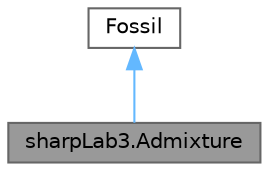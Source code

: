 digraph "sharpLab3.Admixture"
{
 // LATEX_PDF_SIZE
  bgcolor="transparent";
  edge [fontname=Helvetica,fontsize=10,labelfontname=Helvetica,labelfontsize=10];
  node [fontname=Helvetica,fontsize=10,shape=box,height=0.2,width=0.4];
  Node1 [id="Node000001",label="sharpLab3.Admixture",height=0.2,width=0.4,color="gray40", fillcolor="grey60", style="filled", fontcolor="black",tooltip="Примеси в ископаемом. Класс наследуется от Fossil inherit Fossil."];
  Node2 -> Node1 [id="edge1_Node000001_Node000002",dir="back",color="steelblue1",style="solid",tooltip=" "];
  Node2 [id="Node000002",label="Fossil",height=0.2,width=0.4,color="gray40", fillcolor="white", style="filled",URL="$classsharp_lab3_1_1_fossil.html",tooltip="Класс Полезное ископаемое"];
}
